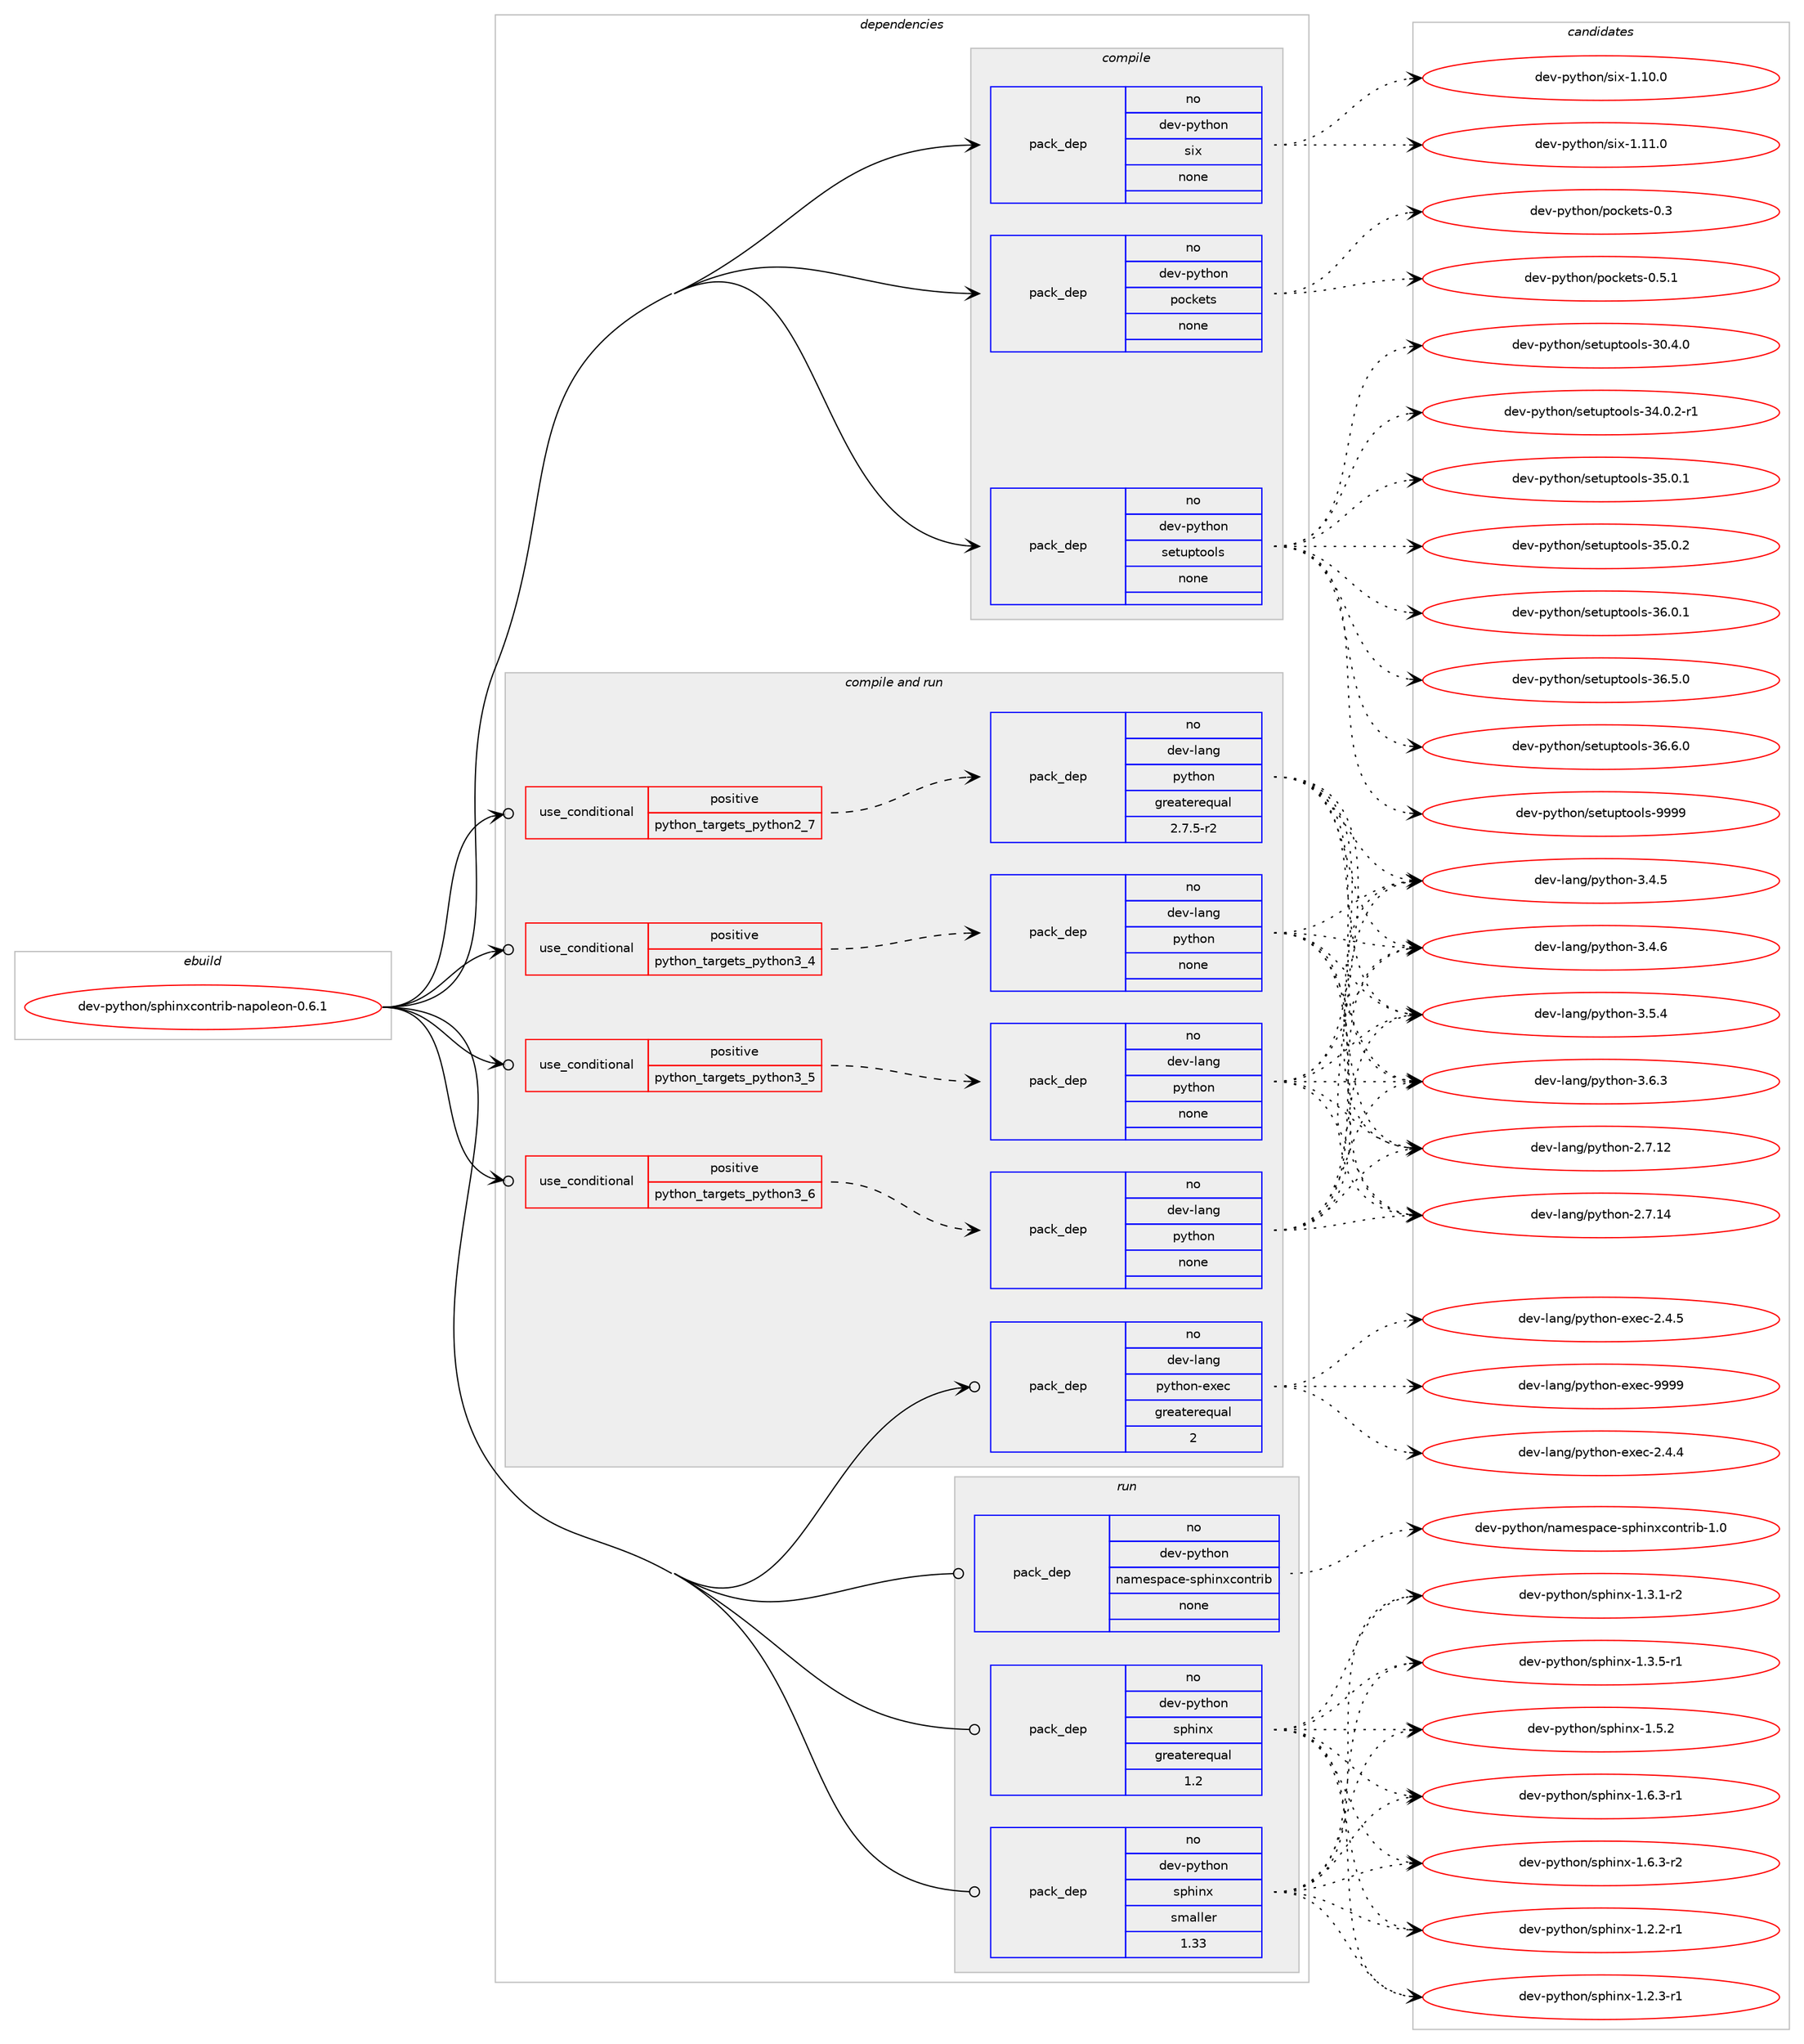 digraph prolog {

# *************
# Graph options
# *************

newrank=true;
concentrate=true;
compound=true;
graph [rankdir=LR,fontname=Helvetica,fontsize=10,ranksep=1.5];#, ranksep=2.5, nodesep=0.2];
edge  [arrowhead=vee];
node  [fontname=Helvetica,fontsize=10];

# **********
# The ebuild
# **********

subgraph cluster_leftcol {
color=gray;
rank=same;
label=<<i>ebuild</i>>;
id [label="dev-python/sphinxcontrib-napoleon-0.6.1", color=red, width=4, href="../dev-python/sphinxcontrib-napoleon-0.6.1.svg"];
}

# ****************
# The dependencies
# ****************

subgraph cluster_midcol {
color=gray;
label=<<i>dependencies</i>>;
subgraph cluster_compile {
fillcolor="#eeeeee";
style=filled;
label=<<i>compile</i>>;
subgraph pack142508 {
dependency188550 [label=<<TABLE BORDER="0" CELLBORDER="1" CELLSPACING="0" CELLPADDING="4" WIDTH="220"><TR><TD ROWSPAN="6" CELLPADDING="30">pack_dep</TD></TR><TR><TD WIDTH="110">no</TD></TR><TR><TD>dev-python</TD></TR><TR><TD>pockets</TD></TR><TR><TD>none</TD></TR><TR><TD></TD></TR></TABLE>>, shape=none, color=blue];
}
id:e -> dependency188550:w [weight=20,style="solid",arrowhead="vee"];
subgraph pack142509 {
dependency188551 [label=<<TABLE BORDER="0" CELLBORDER="1" CELLSPACING="0" CELLPADDING="4" WIDTH="220"><TR><TD ROWSPAN="6" CELLPADDING="30">pack_dep</TD></TR><TR><TD WIDTH="110">no</TD></TR><TR><TD>dev-python</TD></TR><TR><TD>setuptools</TD></TR><TR><TD>none</TD></TR><TR><TD></TD></TR></TABLE>>, shape=none, color=blue];
}
id:e -> dependency188551:w [weight=20,style="solid",arrowhead="vee"];
subgraph pack142510 {
dependency188552 [label=<<TABLE BORDER="0" CELLBORDER="1" CELLSPACING="0" CELLPADDING="4" WIDTH="220"><TR><TD ROWSPAN="6" CELLPADDING="30">pack_dep</TD></TR><TR><TD WIDTH="110">no</TD></TR><TR><TD>dev-python</TD></TR><TR><TD>six</TD></TR><TR><TD>none</TD></TR><TR><TD></TD></TR></TABLE>>, shape=none, color=blue];
}
id:e -> dependency188552:w [weight=20,style="solid",arrowhead="vee"];
}
subgraph cluster_compileandrun {
fillcolor="#eeeeee";
style=filled;
label=<<i>compile and run</i>>;
subgraph cond42087 {
dependency188553 [label=<<TABLE BORDER="0" CELLBORDER="1" CELLSPACING="0" CELLPADDING="4"><TR><TD ROWSPAN="3" CELLPADDING="10">use_conditional</TD></TR><TR><TD>positive</TD></TR><TR><TD>python_targets_python2_7</TD></TR></TABLE>>, shape=none, color=red];
subgraph pack142511 {
dependency188554 [label=<<TABLE BORDER="0" CELLBORDER="1" CELLSPACING="0" CELLPADDING="4" WIDTH="220"><TR><TD ROWSPAN="6" CELLPADDING="30">pack_dep</TD></TR><TR><TD WIDTH="110">no</TD></TR><TR><TD>dev-lang</TD></TR><TR><TD>python</TD></TR><TR><TD>greaterequal</TD></TR><TR><TD>2.7.5-r2</TD></TR></TABLE>>, shape=none, color=blue];
}
dependency188553:e -> dependency188554:w [weight=20,style="dashed",arrowhead="vee"];
}
id:e -> dependency188553:w [weight=20,style="solid",arrowhead="odotvee"];
subgraph cond42088 {
dependency188555 [label=<<TABLE BORDER="0" CELLBORDER="1" CELLSPACING="0" CELLPADDING="4"><TR><TD ROWSPAN="3" CELLPADDING="10">use_conditional</TD></TR><TR><TD>positive</TD></TR><TR><TD>python_targets_python3_4</TD></TR></TABLE>>, shape=none, color=red];
subgraph pack142512 {
dependency188556 [label=<<TABLE BORDER="0" CELLBORDER="1" CELLSPACING="0" CELLPADDING="4" WIDTH="220"><TR><TD ROWSPAN="6" CELLPADDING="30">pack_dep</TD></TR><TR><TD WIDTH="110">no</TD></TR><TR><TD>dev-lang</TD></TR><TR><TD>python</TD></TR><TR><TD>none</TD></TR><TR><TD></TD></TR></TABLE>>, shape=none, color=blue];
}
dependency188555:e -> dependency188556:w [weight=20,style="dashed",arrowhead="vee"];
}
id:e -> dependency188555:w [weight=20,style="solid",arrowhead="odotvee"];
subgraph cond42089 {
dependency188557 [label=<<TABLE BORDER="0" CELLBORDER="1" CELLSPACING="0" CELLPADDING="4"><TR><TD ROWSPAN="3" CELLPADDING="10">use_conditional</TD></TR><TR><TD>positive</TD></TR><TR><TD>python_targets_python3_5</TD></TR></TABLE>>, shape=none, color=red];
subgraph pack142513 {
dependency188558 [label=<<TABLE BORDER="0" CELLBORDER="1" CELLSPACING="0" CELLPADDING="4" WIDTH="220"><TR><TD ROWSPAN="6" CELLPADDING="30">pack_dep</TD></TR><TR><TD WIDTH="110">no</TD></TR><TR><TD>dev-lang</TD></TR><TR><TD>python</TD></TR><TR><TD>none</TD></TR><TR><TD></TD></TR></TABLE>>, shape=none, color=blue];
}
dependency188557:e -> dependency188558:w [weight=20,style="dashed",arrowhead="vee"];
}
id:e -> dependency188557:w [weight=20,style="solid",arrowhead="odotvee"];
subgraph cond42090 {
dependency188559 [label=<<TABLE BORDER="0" CELLBORDER="1" CELLSPACING="0" CELLPADDING="4"><TR><TD ROWSPAN="3" CELLPADDING="10">use_conditional</TD></TR><TR><TD>positive</TD></TR><TR><TD>python_targets_python3_6</TD></TR></TABLE>>, shape=none, color=red];
subgraph pack142514 {
dependency188560 [label=<<TABLE BORDER="0" CELLBORDER="1" CELLSPACING="0" CELLPADDING="4" WIDTH="220"><TR><TD ROWSPAN="6" CELLPADDING="30">pack_dep</TD></TR><TR><TD WIDTH="110">no</TD></TR><TR><TD>dev-lang</TD></TR><TR><TD>python</TD></TR><TR><TD>none</TD></TR><TR><TD></TD></TR></TABLE>>, shape=none, color=blue];
}
dependency188559:e -> dependency188560:w [weight=20,style="dashed",arrowhead="vee"];
}
id:e -> dependency188559:w [weight=20,style="solid",arrowhead="odotvee"];
subgraph pack142515 {
dependency188561 [label=<<TABLE BORDER="0" CELLBORDER="1" CELLSPACING="0" CELLPADDING="4" WIDTH="220"><TR><TD ROWSPAN="6" CELLPADDING="30">pack_dep</TD></TR><TR><TD WIDTH="110">no</TD></TR><TR><TD>dev-lang</TD></TR><TR><TD>python-exec</TD></TR><TR><TD>greaterequal</TD></TR><TR><TD>2</TD></TR></TABLE>>, shape=none, color=blue];
}
id:e -> dependency188561:w [weight=20,style="solid",arrowhead="odotvee"];
}
subgraph cluster_run {
fillcolor="#eeeeee";
style=filled;
label=<<i>run</i>>;
subgraph pack142516 {
dependency188562 [label=<<TABLE BORDER="0" CELLBORDER="1" CELLSPACING="0" CELLPADDING="4" WIDTH="220"><TR><TD ROWSPAN="6" CELLPADDING="30">pack_dep</TD></TR><TR><TD WIDTH="110">no</TD></TR><TR><TD>dev-python</TD></TR><TR><TD>namespace-sphinxcontrib</TD></TR><TR><TD>none</TD></TR><TR><TD></TD></TR></TABLE>>, shape=none, color=blue];
}
id:e -> dependency188562:w [weight=20,style="solid",arrowhead="odot"];
subgraph pack142517 {
dependency188563 [label=<<TABLE BORDER="0" CELLBORDER="1" CELLSPACING="0" CELLPADDING="4" WIDTH="220"><TR><TD ROWSPAN="6" CELLPADDING="30">pack_dep</TD></TR><TR><TD WIDTH="110">no</TD></TR><TR><TD>dev-python</TD></TR><TR><TD>sphinx</TD></TR><TR><TD>greaterequal</TD></TR><TR><TD>1.2</TD></TR></TABLE>>, shape=none, color=blue];
}
id:e -> dependency188563:w [weight=20,style="solid",arrowhead="odot"];
subgraph pack142518 {
dependency188564 [label=<<TABLE BORDER="0" CELLBORDER="1" CELLSPACING="0" CELLPADDING="4" WIDTH="220"><TR><TD ROWSPAN="6" CELLPADDING="30">pack_dep</TD></TR><TR><TD WIDTH="110">no</TD></TR><TR><TD>dev-python</TD></TR><TR><TD>sphinx</TD></TR><TR><TD>smaller</TD></TR><TR><TD>1.33</TD></TR></TABLE>>, shape=none, color=blue];
}
id:e -> dependency188564:w [weight=20,style="solid",arrowhead="odot"];
}
}

# **************
# The candidates
# **************

subgraph cluster_choices {
rank=same;
color=gray;
label=<<i>candidates</i>>;

subgraph choice142508 {
color=black;
nodesep=1;
choice10010111845112121116104111110471121119910710111611545484651 [label="dev-python/pockets-0.3", color=red, width=4,href="../dev-python/pockets-0.3.svg"];
choice100101118451121211161041111104711211199107101116115454846534649 [label="dev-python/pockets-0.5.1", color=red, width=4,href="../dev-python/pockets-0.5.1.svg"];
dependency188550:e -> choice10010111845112121116104111110471121119910710111611545484651:w [style=dotted,weight="100"];
dependency188550:e -> choice100101118451121211161041111104711211199107101116115454846534649:w [style=dotted,weight="100"];
}
subgraph choice142509 {
color=black;
nodesep=1;
choice100101118451121211161041111104711510111611711211611111110811545514846524648 [label="dev-python/setuptools-30.4.0", color=red, width=4,href="../dev-python/setuptools-30.4.0.svg"];
choice1001011184511212111610411111047115101116117112116111111108115455152464846504511449 [label="dev-python/setuptools-34.0.2-r1", color=red, width=4,href="../dev-python/setuptools-34.0.2-r1.svg"];
choice100101118451121211161041111104711510111611711211611111110811545515346484649 [label="dev-python/setuptools-35.0.1", color=red, width=4,href="../dev-python/setuptools-35.0.1.svg"];
choice100101118451121211161041111104711510111611711211611111110811545515346484650 [label="dev-python/setuptools-35.0.2", color=red, width=4,href="../dev-python/setuptools-35.0.2.svg"];
choice100101118451121211161041111104711510111611711211611111110811545515446484649 [label="dev-python/setuptools-36.0.1", color=red, width=4,href="../dev-python/setuptools-36.0.1.svg"];
choice100101118451121211161041111104711510111611711211611111110811545515446534648 [label="dev-python/setuptools-36.5.0", color=red, width=4,href="../dev-python/setuptools-36.5.0.svg"];
choice100101118451121211161041111104711510111611711211611111110811545515446544648 [label="dev-python/setuptools-36.6.0", color=red, width=4,href="../dev-python/setuptools-36.6.0.svg"];
choice10010111845112121116104111110471151011161171121161111111081154557575757 [label="dev-python/setuptools-9999", color=red, width=4,href="../dev-python/setuptools-9999.svg"];
dependency188551:e -> choice100101118451121211161041111104711510111611711211611111110811545514846524648:w [style=dotted,weight="100"];
dependency188551:e -> choice1001011184511212111610411111047115101116117112116111111108115455152464846504511449:w [style=dotted,weight="100"];
dependency188551:e -> choice100101118451121211161041111104711510111611711211611111110811545515346484649:w [style=dotted,weight="100"];
dependency188551:e -> choice100101118451121211161041111104711510111611711211611111110811545515346484650:w [style=dotted,weight="100"];
dependency188551:e -> choice100101118451121211161041111104711510111611711211611111110811545515446484649:w [style=dotted,weight="100"];
dependency188551:e -> choice100101118451121211161041111104711510111611711211611111110811545515446534648:w [style=dotted,weight="100"];
dependency188551:e -> choice100101118451121211161041111104711510111611711211611111110811545515446544648:w [style=dotted,weight="100"];
dependency188551:e -> choice10010111845112121116104111110471151011161171121161111111081154557575757:w [style=dotted,weight="100"];
}
subgraph choice142510 {
color=black;
nodesep=1;
choice100101118451121211161041111104711510512045494649484648 [label="dev-python/six-1.10.0", color=red, width=4,href="../dev-python/six-1.10.0.svg"];
choice100101118451121211161041111104711510512045494649494648 [label="dev-python/six-1.11.0", color=red, width=4,href="../dev-python/six-1.11.0.svg"];
dependency188552:e -> choice100101118451121211161041111104711510512045494649484648:w [style=dotted,weight="100"];
dependency188552:e -> choice100101118451121211161041111104711510512045494649494648:w [style=dotted,weight="100"];
}
subgraph choice142511 {
color=black;
nodesep=1;
choice10010111845108971101034711212111610411111045504655464950 [label="dev-lang/python-2.7.12", color=red, width=4,href="../dev-lang/python-2.7.12.svg"];
choice10010111845108971101034711212111610411111045504655464952 [label="dev-lang/python-2.7.14", color=red, width=4,href="../dev-lang/python-2.7.14.svg"];
choice100101118451089711010347112121116104111110455146524653 [label="dev-lang/python-3.4.5", color=red, width=4,href="../dev-lang/python-3.4.5.svg"];
choice100101118451089711010347112121116104111110455146524654 [label="dev-lang/python-3.4.6", color=red, width=4,href="../dev-lang/python-3.4.6.svg"];
choice100101118451089711010347112121116104111110455146534652 [label="dev-lang/python-3.5.4", color=red, width=4,href="../dev-lang/python-3.5.4.svg"];
choice100101118451089711010347112121116104111110455146544651 [label="dev-lang/python-3.6.3", color=red, width=4,href="../dev-lang/python-3.6.3.svg"];
dependency188554:e -> choice10010111845108971101034711212111610411111045504655464950:w [style=dotted,weight="100"];
dependency188554:e -> choice10010111845108971101034711212111610411111045504655464952:w [style=dotted,weight="100"];
dependency188554:e -> choice100101118451089711010347112121116104111110455146524653:w [style=dotted,weight="100"];
dependency188554:e -> choice100101118451089711010347112121116104111110455146524654:w [style=dotted,weight="100"];
dependency188554:e -> choice100101118451089711010347112121116104111110455146534652:w [style=dotted,weight="100"];
dependency188554:e -> choice100101118451089711010347112121116104111110455146544651:w [style=dotted,weight="100"];
}
subgraph choice142512 {
color=black;
nodesep=1;
choice10010111845108971101034711212111610411111045504655464950 [label="dev-lang/python-2.7.12", color=red, width=4,href="../dev-lang/python-2.7.12.svg"];
choice10010111845108971101034711212111610411111045504655464952 [label="dev-lang/python-2.7.14", color=red, width=4,href="../dev-lang/python-2.7.14.svg"];
choice100101118451089711010347112121116104111110455146524653 [label="dev-lang/python-3.4.5", color=red, width=4,href="../dev-lang/python-3.4.5.svg"];
choice100101118451089711010347112121116104111110455146524654 [label="dev-lang/python-3.4.6", color=red, width=4,href="../dev-lang/python-3.4.6.svg"];
choice100101118451089711010347112121116104111110455146534652 [label="dev-lang/python-3.5.4", color=red, width=4,href="../dev-lang/python-3.5.4.svg"];
choice100101118451089711010347112121116104111110455146544651 [label="dev-lang/python-3.6.3", color=red, width=4,href="../dev-lang/python-3.6.3.svg"];
dependency188556:e -> choice10010111845108971101034711212111610411111045504655464950:w [style=dotted,weight="100"];
dependency188556:e -> choice10010111845108971101034711212111610411111045504655464952:w [style=dotted,weight="100"];
dependency188556:e -> choice100101118451089711010347112121116104111110455146524653:w [style=dotted,weight="100"];
dependency188556:e -> choice100101118451089711010347112121116104111110455146524654:w [style=dotted,weight="100"];
dependency188556:e -> choice100101118451089711010347112121116104111110455146534652:w [style=dotted,weight="100"];
dependency188556:e -> choice100101118451089711010347112121116104111110455146544651:w [style=dotted,weight="100"];
}
subgraph choice142513 {
color=black;
nodesep=1;
choice10010111845108971101034711212111610411111045504655464950 [label="dev-lang/python-2.7.12", color=red, width=4,href="../dev-lang/python-2.7.12.svg"];
choice10010111845108971101034711212111610411111045504655464952 [label="dev-lang/python-2.7.14", color=red, width=4,href="../dev-lang/python-2.7.14.svg"];
choice100101118451089711010347112121116104111110455146524653 [label="dev-lang/python-3.4.5", color=red, width=4,href="../dev-lang/python-3.4.5.svg"];
choice100101118451089711010347112121116104111110455146524654 [label="dev-lang/python-3.4.6", color=red, width=4,href="../dev-lang/python-3.4.6.svg"];
choice100101118451089711010347112121116104111110455146534652 [label="dev-lang/python-3.5.4", color=red, width=4,href="../dev-lang/python-3.5.4.svg"];
choice100101118451089711010347112121116104111110455146544651 [label="dev-lang/python-3.6.3", color=red, width=4,href="../dev-lang/python-3.6.3.svg"];
dependency188558:e -> choice10010111845108971101034711212111610411111045504655464950:w [style=dotted,weight="100"];
dependency188558:e -> choice10010111845108971101034711212111610411111045504655464952:w [style=dotted,weight="100"];
dependency188558:e -> choice100101118451089711010347112121116104111110455146524653:w [style=dotted,weight="100"];
dependency188558:e -> choice100101118451089711010347112121116104111110455146524654:w [style=dotted,weight="100"];
dependency188558:e -> choice100101118451089711010347112121116104111110455146534652:w [style=dotted,weight="100"];
dependency188558:e -> choice100101118451089711010347112121116104111110455146544651:w [style=dotted,weight="100"];
}
subgraph choice142514 {
color=black;
nodesep=1;
choice10010111845108971101034711212111610411111045504655464950 [label="dev-lang/python-2.7.12", color=red, width=4,href="../dev-lang/python-2.7.12.svg"];
choice10010111845108971101034711212111610411111045504655464952 [label="dev-lang/python-2.7.14", color=red, width=4,href="../dev-lang/python-2.7.14.svg"];
choice100101118451089711010347112121116104111110455146524653 [label="dev-lang/python-3.4.5", color=red, width=4,href="../dev-lang/python-3.4.5.svg"];
choice100101118451089711010347112121116104111110455146524654 [label="dev-lang/python-3.4.6", color=red, width=4,href="../dev-lang/python-3.4.6.svg"];
choice100101118451089711010347112121116104111110455146534652 [label="dev-lang/python-3.5.4", color=red, width=4,href="../dev-lang/python-3.5.4.svg"];
choice100101118451089711010347112121116104111110455146544651 [label="dev-lang/python-3.6.3", color=red, width=4,href="../dev-lang/python-3.6.3.svg"];
dependency188560:e -> choice10010111845108971101034711212111610411111045504655464950:w [style=dotted,weight="100"];
dependency188560:e -> choice10010111845108971101034711212111610411111045504655464952:w [style=dotted,weight="100"];
dependency188560:e -> choice100101118451089711010347112121116104111110455146524653:w [style=dotted,weight="100"];
dependency188560:e -> choice100101118451089711010347112121116104111110455146524654:w [style=dotted,weight="100"];
dependency188560:e -> choice100101118451089711010347112121116104111110455146534652:w [style=dotted,weight="100"];
dependency188560:e -> choice100101118451089711010347112121116104111110455146544651:w [style=dotted,weight="100"];
}
subgraph choice142515 {
color=black;
nodesep=1;
choice1001011184510897110103471121211161041111104510112010199455046524652 [label="dev-lang/python-exec-2.4.4", color=red, width=4,href="../dev-lang/python-exec-2.4.4.svg"];
choice1001011184510897110103471121211161041111104510112010199455046524653 [label="dev-lang/python-exec-2.4.5", color=red, width=4,href="../dev-lang/python-exec-2.4.5.svg"];
choice10010111845108971101034711212111610411111045101120101994557575757 [label="dev-lang/python-exec-9999", color=red, width=4,href="../dev-lang/python-exec-9999.svg"];
dependency188561:e -> choice1001011184510897110103471121211161041111104510112010199455046524652:w [style=dotted,weight="100"];
dependency188561:e -> choice1001011184510897110103471121211161041111104510112010199455046524653:w [style=dotted,weight="100"];
dependency188561:e -> choice10010111845108971101034711212111610411111045101120101994557575757:w [style=dotted,weight="100"];
}
subgraph choice142516 {
color=black;
nodesep=1;
choice100101118451121211161041111104711097109101115112979910145115112104105110120991111101161141059845494648 [label="dev-python/namespace-sphinxcontrib-1.0", color=red, width=4,href="../dev-python/namespace-sphinxcontrib-1.0.svg"];
dependency188562:e -> choice100101118451121211161041111104711097109101115112979910145115112104105110120991111101161141059845494648:w [style=dotted,weight="100"];
}
subgraph choice142517 {
color=black;
nodesep=1;
choice10010111845112121116104111110471151121041051101204549465046504511449 [label="dev-python/sphinx-1.2.2-r1", color=red, width=4,href="../dev-python/sphinx-1.2.2-r1.svg"];
choice10010111845112121116104111110471151121041051101204549465046514511449 [label="dev-python/sphinx-1.2.3-r1", color=red, width=4,href="../dev-python/sphinx-1.2.3-r1.svg"];
choice10010111845112121116104111110471151121041051101204549465146494511450 [label="dev-python/sphinx-1.3.1-r2", color=red, width=4,href="../dev-python/sphinx-1.3.1-r2.svg"];
choice10010111845112121116104111110471151121041051101204549465146534511449 [label="dev-python/sphinx-1.3.5-r1", color=red, width=4,href="../dev-python/sphinx-1.3.5-r1.svg"];
choice1001011184511212111610411111047115112104105110120454946534650 [label="dev-python/sphinx-1.5.2", color=red, width=4,href="../dev-python/sphinx-1.5.2.svg"];
choice10010111845112121116104111110471151121041051101204549465446514511449 [label="dev-python/sphinx-1.6.3-r1", color=red, width=4,href="../dev-python/sphinx-1.6.3-r1.svg"];
choice10010111845112121116104111110471151121041051101204549465446514511450 [label="dev-python/sphinx-1.6.3-r2", color=red, width=4,href="../dev-python/sphinx-1.6.3-r2.svg"];
dependency188563:e -> choice10010111845112121116104111110471151121041051101204549465046504511449:w [style=dotted,weight="100"];
dependency188563:e -> choice10010111845112121116104111110471151121041051101204549465046514511449:w [style=dotted,weight="100"];
dependency188563:e -> choice10010111845112121116104111110471151121041051101204549465146494511450:w [style=dotted,weight="100"];
dependency188563:e -> choice10010111845112121116104111110471151121041051101204549465146534511449:w [style=dotted,weight="100"];
dependency188563:e -> choice1001011184511212111610411111047115112104105110120454946534650:w [style=dotted,weight="100"];
dependency188563:e -> choice10010111845112121116104111110471151121041051101204549465446514511449:w [style=dotted,weight="100"];
dependency188563:e -> choice10010111845112121116104111110471151121041051101204549465446514511450:w [style=dotted,weight="100"];
}
subgraph choice142518 {
color=black;
nodesep=1;
choice10010111845112121116104111110471151121041051101204549465046504511449 [label="dev-python/sphinx-1.2.2-r1", color=red, width=4,href="../dev-python/sphinx-1.2.2-r1.svg"];
choice10010111845112121116104111110471151121041051101204549465046514511449 [label="dev-python/sphinx-1.2.3-r1", color=red, width=4,href="../dev-python/sphinx-1.2.3-r1.svg"];
choice10010111845112121116104111110471151121041051101204549465146494511450 [label="dev-python/sphinx-1.3.1-r2", color=red, width=4,href="../dev-python/sphinx-1.3.1-r2.svg"];
choice10010111845112121116104111110471151121041051101204549465146534511449 [label="dev-python/sphinx-1.3.5-r1", color=red, width=4,href="../dev-python/sphinx-1.3.5-r1.svg"];
choice1001011184511212111610411111047115112104105110120454946534650 [label="dev-python/sphinx-1.5.2", color=red, width=4,href="../dev-python/sphinx-1.5.2.svg"];
choice10010111845112121116104111110471151121041051101204549465446514511449 [label="dev-python/sphinx-1.6.3-r1", color=red, width=4,href="../dev-python/sphinx-1.6.3-r1.svg"];
choice10010111845112121116104111110471151121041051101204549465446514511450 [label="dev-python/sphinx-1.6.3-r2", color=red, width=4,href="../dev-python/sphinx-1.6.3-r2.svg"];
dependency188564:e -> choice10010111845112121116104111110471151121041051101204549465046504511449:w [style=dotted,weight="100"];
dependency188564:e -> choice10010111845112121116104111110471151121041051101204549465046514511449:w [style=dotted,weight="100"];
dependency188564:e -> choice10010111845112121116104111110471151121041051101204549465146494511450:w [style=dotted,weight="100"];
dependency188564:e -> choice10010111845112121116104111110471151121041051101204549465146534511449:w [style=dotted,weight="100"];
dependency188564:e -> choice1001011184511212111610411111047115112104105110120454946534650:w [style=dotted,weight="100"];
dependency188564:e -> choice10010111845112121116104111110471151121041051101204549465446514511449:w [style=dotted,weight="100"];
dependency188564:e -> choice10010111845112121116104111110471151121041051101204549465446514511450:w [style=dotted,weight="100"];
}
}

}
